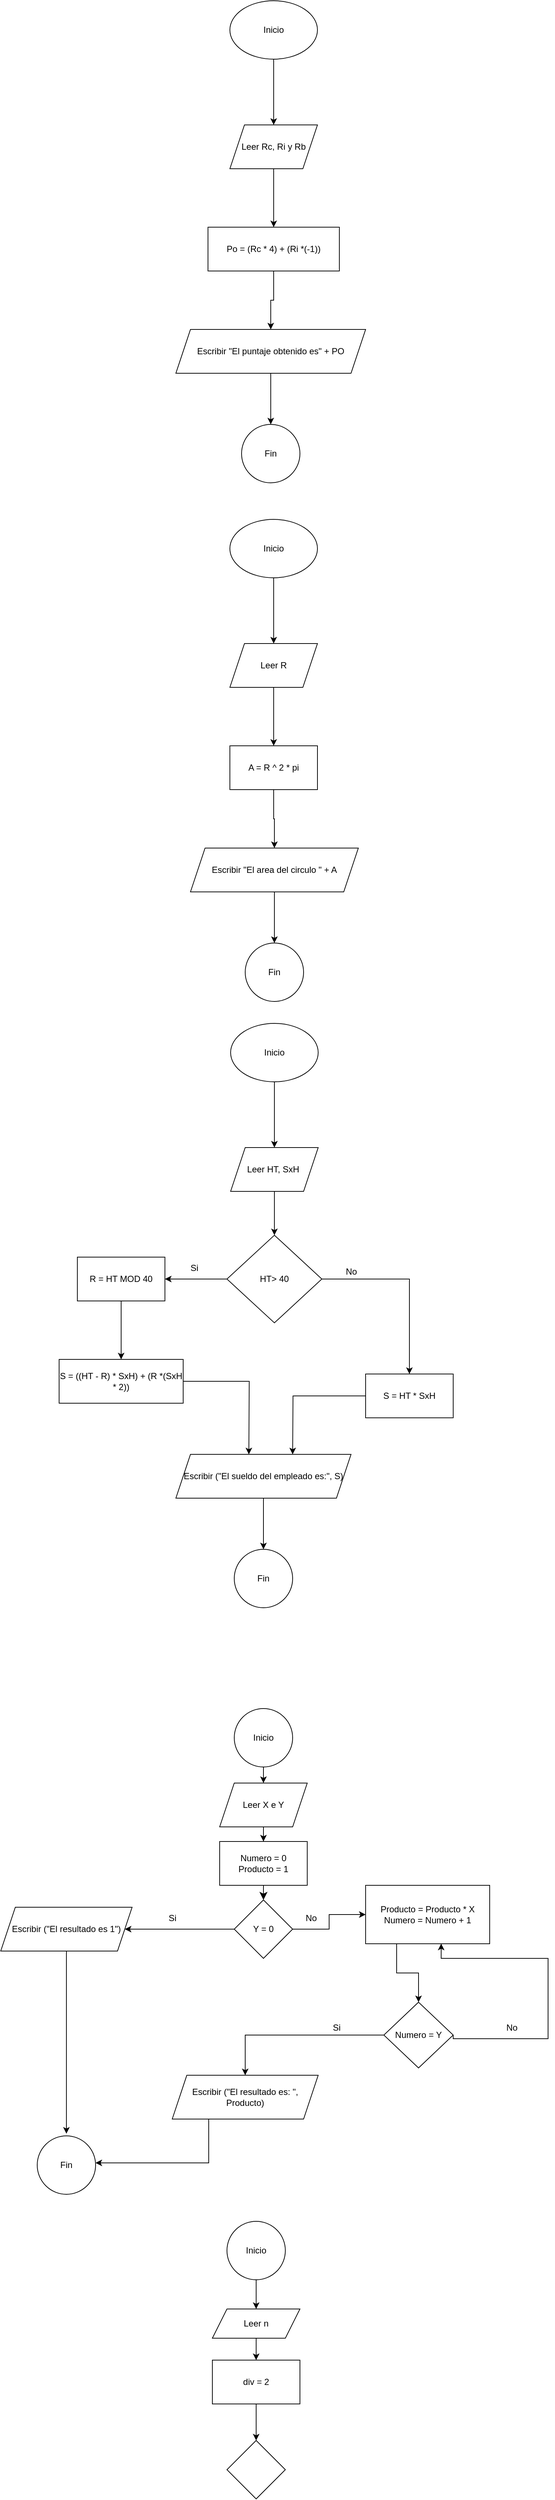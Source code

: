 <mxfile version="21.1.1" type="github">
  <diagram name="Página-1" id="syB9yQjXAcaPBo707fJ7">
    <mxGraphModel dx="1050" dy="541" grid="1" gridSize="10" guides="1" tooltips="1" connect="1" arrows="1" fold="1" page="1" pageScale="1" pageWidth="827" pageHeight="1169" math="0" shadow="0">
      <root>
        <mxCell id="0" />
        <mxCell id="1" parent="0" />
        <mxCell id="hR2g8QXn8CW2TvooFRMQ-3" value="" style="edgeStyle=orthogonalEdgeStyle;rounded=0;orthogonalLoop=1;jettySize=auto;html=1;" parent="1" source="hR2g8QXn8CW2TvooFRMQ-1" target="hR2g8QXn8CW2TvooFRMQ-2" edge="1">
          <mxGeometry relative="1" as="geometry" />
        </mxCell>
        <mxCell id="hR2g8QXn8CW2TvooFRMQ-1" value="Inicio" style="ellipse;whiteSpace=wrap;html=1;" parent="1" vertex="1">
          <mxGeometry x="354" width="120" height="80" as="geometry" />
        </mxCell>
        <mxCell id="hR2g8QXn8CW2TvooFRMQ-5" value="" style="edgeStyle=orthogonalEdgeStyle;rounded=0;orthogonalLoop=1;jettySize=auto;html=1;" parent="1" source="hR2g8QXn8CW2TvooFRMQ-2" edge="1">
          <mxGeometry relative="1" as="geometry">
            <mxPoint x="414" y="310" as="targetPoint" />
          </mxGeometry>
        </mxCell>
        <mxCell id="hR2g8QXn8CW2TvooFRMQ-2" value="Leer Rc, Ri y Rb" style="shape=parallelogram;perimeter=parallelogramPerimeter;whiteSpace=wrap;html=1;fixedSize=1;" parent="1" vertex="1">
          <mxGeometry x="354" y="170" width="120" height="60" as="geometry" />
        </mxCell>
        <mxCell id="hR2g8QXn8CW2TvooFRMQ-8" value="" style="edgeStyle=orthogonalEdgeStyle;rounded=0;orthogonalLoop=1;jettySize=auto;html=1;" parent="1" source="hR2g8QXn8CW2TvooFRMQ-6" target="hR2g8QXn8CW2TvooFRMQ-7" edge="1">
          <mxGeometry relative="1" as="geometry" />
        </mxCell>
        <mxCell id="hR2g8QXn8CW2TvooFRMQ-6" value="Po = (Rc * 4) + (Ri *(-1))" style="rounded=0;whiteSpace=wrap;html=1;" parent="1" vertex="1">
          <mxGeometry x="324" y="310" width="180" height="60" as="geometry" />
        </mxCell>
        <mxCell id="hR2g8QXn8CW2TvooFRMQ-10" value="" style="edgeStyle=orthogonalEdgeStyle;rounded=0;orthogonalLoop=1;jettySize=auto;html=1;" parent="1" source="hR2g8QXn8CW2TvooFRMQ-7" target="hR2g8QXn8CW2TvooFRMQ-9" edge="1">
          <mxGeometry relative="1" as="geometry" />
        </mxCell>
        <mxCell id="hR2g8QXn8CW2TvooFRMQ-7" value="Escribir &quot;El puntaje obtenido es&quot; + PO" style="shape=parallelogram;perimeter=parallelogramPerimeter;whiteSpace=wrap;html=1;fixedSize=1;rounded=0;" parent="1" vertex="1">
          <mxGeometry x="280" y="450" width="260" height="60" as="geometry" />
        </mxCell>
        <mxCell id="hR2g8QXn8CW2TvooFRMQ-9" value="Fin" style="ellipse;whiteSpace=wrap;html=1;rounded=0;" parent="1" vertex="1">
          <mxGeometry x="370" y="580" width="80" height="80" as="geometry" />
        </mxCell>
        <mxCell id="hR2g8QXn8CW2TvooFRMQ-13" value="" style="edgeStyle=orthogonalEdgeStyle;rounded=0;orthogonalLoop=1;jettySize=auto;html=1;" parent="1" source="hR2g8QXn8CW2TvooFRMQ-11" target="hR2g8QXn8CW2TvooFRMQ-12" edge="1">
          <mxGeometry relative="1" as="geometry" />
        </mxCell>
        <mxCell id="hR2g8QXn8CW2TvooFRMQ-11" value="Inicio" style="ellipse;whiteSpace=wrap;html=1;" parent="1" vertex="1">
          <mxGeometry x="354" y="710" width="120" height="80" as="geometry" />
        </mxCell>
        <mxCell id="hR2g8QXn8CW2TvooFRMQ-15" value="" style="edgeStyle=orthogonalEdgeStyle;rounded=0;orthogonalLoop=1;jettySize=auto;html=1;" parent="1" source="hR2g8QXn8CW2TvooFRMQ-12" target="hR2g8QXn8CW2TvooFRMQ-14" edge="1">
          <mxGeometry relative="1" as="geometry" />
        </mxCell>
        <mxCell id="hR2g8QXn8CW2TvooFRMQ-12" value="Leer R" style="shape=parallelogram;perimeter=parallelogramPerimeter;whiteSpace=wrap;html=1;fixedSize=1;" parent="1" vertex="1">
          <mxGeometry x="354" y="880" width="120" height="60" as="geometry" />
        </mxCell>
        <mxCell id="hR2g8QXn8CW2TvooFRMQ-17" value="" style="edgeStyle=orthogonalEdgeStyle;rounded=0;orthogonalLoop=1;jettySize=auto;html=1;" parent="1" source="hR2g8QXn8CW2TvooFRMQ-14" target="hR2g8QXn8CW2TvooFRMQ-16" edge="1">
          <mxGeometry relative="1" as="geometry" />
        </mxCell>
        <mxCell id="hR2g8QXn8CW2TvooFRMQ-14" value="A = R ^ 2 * pi" style="whiteSpace=wrap;html=1;" parent="1" vertex="1">
          <mxGeometry x="354" y="1020" width="120" height="60" as="geometry" />
        </mxCell>
        <mxCell id="hR2g8QXn8CW2TvooFRMQ-19" value="" style="edgeStyle=orthogonalEdgeStyle;rounded=0;orthogonalLoop=1;jettySize=auto;html=1;" parent="1" source="hR2g8QXn8CW2TvooFRMQ-16" target="hR2g8QXn8CW2TvooFRMQ-18" edge="1">
          <mxGeometry relative="1" as="geometry" />
        </mxCell>
        <mxCell id="hR2g8QXn8CW2TvooFRMQ-16" value="Escribir &quot;El area del circulo &quot; + A" style="shape=parallelogram;perimeter=parallelogramPerimeter;whiteSpace=wrap;html=1;fixedSize=1;" parent="1" vertex="1">
          <mxGeometry x="300" y="1160" width="230" height="60" as="geometry" />
        </mxCell>
        <mxCell id="hR2g8QXn8CW2TvooFRMQ-18" value="Fin" style="ellipse;whiteSpace=wrap;html=1;" parent="1" vertex="1">
          <mxGeometry x="375" y="1290" width="80" height="80" as="geometry" />
        </mxCell>
        <mxCell id="hR2g8QXn8CW2TvooFRMQ-23" value="" style="edgeStyle=orthogonalEdgeStyle;rounded=0;orthogonalLoop=1;jettySize=auto;html=1;" parent="1" source="hR2g8QXn8CW2TvooFRMQ-21" target="hR2g8QXn8CW2TvooFRMQ-22" edge="1">
          <mxGeometry relative="1" as="geometry" />
        </mxCell>
        <mxCell id="hR2g8QXn8CW2TvooFRMQ-21" value="Inicio" style="ellipse;whiteSpace=wrap;html=1;" parent="1" vertex="1">
          <mxGeometry x="355" y="1400" width="120" height="80" as="geometry" />
        </mxCell>
        <mxCell id="hR2g8QXn8CW2TvooFRMQ-25" value="" style="edgeStyle=orthogonalEdgeStyle;rounded=0;orthogonalLoop=1;jettySize=auto;html=1;" parent="1" source="hR2g8QXn8CW2TvooFRMQ-22" target="hR2g8QXn8CW2TvooFRMQ-24" edge="1">
          <mxGeometry relative="1" as="geometry" />
        </mxCell>
        <mxCell id="hR2g8QXn8CW2TvooFRMQ-22" value="Leer HT, SxH&amp;nbsp;" style="shape=parallelogram;perimeter=parallelogramPerimeter;whiteSpace=wrap;html=1;fixedSize=1;" parent="1" vertex="1">
          <mxGeometry x="355" y="1570" width="120" height="60" as="geometry" />
        </mxCell>
        <mxCell id="hR2g8QXn8CW2TvooFRMQ-27" value="" style="edgeStyle=orthogonalEdgeStyle;rounded=0;orthogonalLoop=1;jettySize=auto;html=1;" parent="1" source="hR2g8QXn8CW2TvooFRMQ-24" target="hR2g8QXn8CW2TvooFRMQ-26" edge="1">
          <mxGeometry relative="1" as="geometry" />
        </mxCell>
        <mxCell id="hR2g8QXn8CW2TvooFRMQ-30" value="" style="edgeStyle=orthogonalEdgeStyle;rounded=0;orthogonalLoop=1;jettySize=auto;html=1;" parent="1" source="hR2g8QXn8CW2TvooFRMQ-24" target="hR2g8QXn8CW2TvooFRMQ-29" edge="1">
          <mxGeometry relative="1" as="geometry" />
        </mxCell>
        <mxCell id="hR2g8QXn8CW2TvooFRMQ-24" value="HT&amp;gt; 40" style="rhombus;whiteSpace=wrap;html=1;" parent="1" vertex="1">
          <mxGeometry x="350" y="1690" width="130" height="120" as="geometry" />
        </mxCell>
        <mxCell id="hR2g8QXn8CW2TvooFRMQ-37" value="" style="edgeStyle=orthogonalEdgeStyle;rounded=0;orthogonalLoop=1;jettySize=auto;html=1;" parent="1" source="hR2g8QXn8CW2TvooFRMQ-26" edge="1">
          <mxGeometry relative="1" as="geometry">
            <mxPoint x="440" y="1990" as="targetPoint" />
          </mxGeometry>
        </mxCell>
        <mxCell id="hR2g8QXn8CW2TvooFRMQ-26" value="S = HT * SxH" style="whiteSpace=wrap;html=1;" parent="1" vertex="1">
          <mxGeometry x="540" y="1880" width="120" height="60" as="geometry" />
        </mxCell>
        <mxCell id="hR2g8QXn8CW2TvooFRMQ-28" value="Si" style="text;html=1;align=center;verticalAlign=middle;resizable=0;points=[];autosize=1;strokeColor=none;fillColor=none;" parent="1" vertex="1">
          <mxGeometry x="290" y="1720" width="30" height="30" as="geometry" />
        </mxCell>
        <mxCell id="hR2g8QXn8CW2TvooFRMQ-33" value="" style="edgeStyle=orthogonalEdgeStyle;rounded=0;orthogonalLoop=1;jettySize=auto;html=1;" parent="1" source="hR2g8QXn8CW2TvooFRMQ-29" target="hR2g8QXn8CW2TvooFRMQ-32" edge="1">
          <mxGeometry relative="1" as="geometry" />
        </mxCell>
        <mxCell id="hR2g8QXn8CW2TvooFRMQ-29" value="R = HT MOD 40" style="whiteSpace=wrap;html=1;" parent="1" vertex="1">
          <mxGeometry x="145" y="1720" width="120" height="60" as="geometry" />
        </mxCell>
        <mxCell id="hR2g8QXn8CW2TvooFRMQ-31" value="No" style="text;html=1;align=center;verticalAlign=middle;resizable=0;points=[];autosize=1;strokeColor=none;fillColor=none;" parent="1" vertex="1">
          <mxGeometry x="500" y="1725" width="40" height="30" as="geometry" />
        </mxCell>
        <mxCell id="hR2g8QXn8CW2TvooFRMQ-35" value="" style="edgeStyle=orthogonalEdgeStyle;rounded=0;orthogonalLoop=1;jettySize=auto;html=1;" parent="1" source="hR2g8QXn8CW2TvooFRMQ-32" edge="1">
          <mxGeometry relative="1" as="geometry">
            <mxPoint x="380" y="1990" as="targetPoint" />
          </mxGeometry>
        </mxCell>
        <mxCell id="hR2g8QXn8CW2TvooFRMQ-32" value="S = ((HT - R) * SxH) + (R *(SxH * 2))" style="whiteSpace=wrap;html=1;" parent="1" vertex="1">
          <mxGeometry x="120" y="1860" width="170" height="60" as="geometry" />
        </mxCell>
        <mxCell id="hR2g8QXn8CW2TvooFRMQ-40" value="" style="edgeStyle=orthogonalEdgeStyle;rounded=0;orthogonalLoop=1;jettySize=auto;html=1;" parent="1" source="hR2g8QXn8CW2TvooFRMQ-38" target="hR2g8QXn8CW2TvooFRMQ-39" edge="1">
          <mxGeometry relative="1" as="geometry" />
        </mxCell>
        <mxCell id="hR2g8QXn8CW2TvooFRMQ-38" value="Escribir (&quot;El sueldo del empleado es:&quot;, S)" style="shape=parallelogram;perimeter=parallelogramPerimeter;whiteSpace=wrap;html=1;fixedSize=1;" parent="1" vertex="1">
          <mxGeometry x="280" y="1990" width="240" height="60" as="geometry" />
        </mxCell>
        <mxCell id="hR2g8QXn8CW2TvooFRMQ-39" value="Fin" style="ellipse;whiteSpace=wrap;html=1;" parent="1" vertex="1">
          <mxGeometry x="360" y="2120" width="80" height="80" as="geometry" />
        </mxCell>
        <mxCell id="hR2g8QXn8CW2TvooFRMQ-43" value="" style="edgeStyle=orthogonalEdgeStyle;rounded=0;orthogonalLoop=1;jettySize=auto;html=1;" parent="1" source="hR2g8QXn8CW2TvooFRMQ-41" target="hR2g8QXn8CW2TvooFRMQ-42" edge="1">
          <mxGeometry relative="1" as="geometry" />
        </mxCell>
        <mxCell id="hR2g8QXn8CW2TvooFRMQ-41" value="Inicio" style="ellipse;whiteSpace=wrap;html=1;" parent="1" vertex="1">
          <mxGeometry x="360" y="2338" width="80" height="80" as="geometry" />
        </mxCell>
        <mxCell id="hR2g8QXn8CW2TvooFRMQ-45" value="" style="edgeStyle=orthogonalEdgeStyle;rounded=0;orthogonalLoop=1;jettySize=auto;html=1;entryX=0.5;entryY=0;entryDx=0;entryDy=0;" parent="1" source="hR2g8QXn8CW2TvooFRMQ-42" target="hR2g8QXn8CW2TvooFRMQ-54" edge="1">
          <mxGeometry relative="1" as="geometry">
            <mxPoint x="400" y="2480" as="targetPoint" />
          </mxGeometry>
        </mxCell>
        <mxCell id="hR2g8QXn8CW2TvooFRMQ-42" value="Leer X e Y" style="shape=parallelogram;perimeter=parallelogramPerimeter;whiteSpace=wrap;html=1;fixedSize=1;" parent="1" vertex="1">
          <mxGeometry x="340" y="2440" width="120" height="60" as="geometry" />
        </mxCell>
        <mxCell id="hR2g8QXn8CW2TvooFRMQ-48" value="" style="edgeStyle=orthogonalEdgeStyle;rounded=0;orthogonalLoop=1;jettySize=auto;html=1;" parent="1" source="hR2g8QXn8CW2TvooFRMQ-46" target="hR2g8QXn8CW2TvooFRMQ-47" edge="1">
          <mxGeometry relative="1" as="geometry" />
        </mxCell>
        <mxCell id="hR2g8QXn8CW2TvooFRMQ-51" value="" style="edgeStyle=orthogonalEdgeStyle;rounded=0;orthogonalLoop=1;jettySize=auto;html=1;entryX=0;entryY=0.5;entryDx=0;entryDy=0;" parent="1" source="hR2g8QXn8CW2TvooFRMQ-46" target="hR2g8QXn8CW2TvooFRMQ-53" edge="1">
          <mxGeometry relative="1" as="geometry">
            <mxPoint x="570" y="2530" as="targetPoint" />
          </mxGeometry>
        </mxCell>
        <mxCell id="hR2g8QXn8CW2TvooFRMQ-46" value="Y = 0" style="rhombus;whiteSpace=wrap;html=1;" parent="1" vertex="1">
          <mxGeometry x="360" y="2600" width="80" height="80" as="geometry" />
        </mxCell>
        <mxCell id="hR2g8QXn8CW2TvooFRMQ-62" style="edgeStyle=orthogonalEdgeStyle;rounded=0;orthogonalLoop=1;jettySize=auto;html=1;exitX=0.5;exitY=1;exitDx=0;exitDy=0;" parent="1" source="hR2g8QXn8CW2TvooFRMQ-47" edge="1">
          <mxGeometry relative="1" as="geometry">
            <mxPoint x="130" y="2920" as="targetPoint" />
            <Array as="points">
              <mxPoint x="130" y="2750" />
            </Array>
          </mxGeometry>
        </mxCell>
        <mxCell id="hR2g8QXn8CW2TvooFRMQ-47" value="Escribir (&quot;El resultado es 1&quot;)" style="shape=parallelogram;perimeter=parallelogramPerimeter;whiteSpace=wrap;html=1;fixedSize=1;" parent="1" vertex="1">
          <mxGeometry x="40" y="2610" width="180" height="60" as="geometry" />
        </mxCell>
        <mxCell id="hR2g8QXn8CW2TvooFRMQ-49" value="Si" style="text;html=1;align=center;verticalAlign=middle;resizable=0;points=[];autosize=1;strokeColor=none;fillColor=none;" parent="1" vertex="1">
          <mxGeometry x="260" y="2610" width="30" height="30" as="geometry" />
        </mxCell>
        <mxCell id="hR2g8QXn8CW2TvooFRMQ-52" value="No" style="text;html=1;align=center;verticalAlign=middle;resizable=0;points=[];autosize=1;strokeColor=none;fillColor=none;" parent="1" vertex="1">
          <mxGeometry x="445" y="2610" width="40" height="30" as="geometry" />
        </mxCell>
        <mxCell id="hR2g8QXn8CW2TvooFRMQ-69" style="edgeStyle=orthogonalEdgeStyle;rounded=0;orthogonalLoop=1;jettySize=auto;html=1;exitX=0.25;exitY=1;exitDx=0;exitDy=0;entryX=0.5;entryY=0;entryDx=0;entryDy=0;" parent="1" source="hR2g8QXn8CW2TvooFRMQ-53" target="hR2g8QXn8CW2TvooFRMQ-56" edge="1">
          <mxGeometry relative="1" as="geometry" />
        </mxCell>
        <mxCell id="hR2g8QXn8CW2TvooFRMQ-53" value="Producto = Producto * X&lt;br&gt;Numero = Numero + 1" style="rounded=0;whiteSpace=wrap;html=1;" parent="1" vertex="1">
          <mxGeometry x="540" y="2580" width="170" height="80" as="geometry" />
        </mxCell>
        <mxCell id="hR2g8QXn8CW2TvooFRMQ-54" value="Numero = 0&lt;br style=&quot;border-color: var(--border-color);&quot;&gt;Producto = 1" style="rounded=0;whiteSpace=wrap;html=1;" parent="1" vertex="1">
          <mxGeometry x="340" y="2520" width="120" height="60" as="geometry" />
        </mxCell>
        <mxCell id="hR2g8QXn8CW2TvooFRMQ-55" value="" style="edgeStyle=segmentEdgeStyle;endArrow=classic;html=1;curved=0;rounded=0;endSize=8;startSize=8;sourcePerimeterSpacing=0;targetPerimeterSpacing=0;entryX=0.5;entryY=0;entryDx=0;entryDy=0;" parent="1" target="hR2g8QXn8CW2TvooFRMQ-46" edge="1">
          <mxGeometry width="100" relative="1" as="geometry">
            <mxPoint x="400" y="2580" as="sourcePoint" />
            <mxPoint x="480" y="2580" as="targetPoint" />
            <Array as="points">
              <mxPoint x="400" y="2580" />
            </Array>
          </mxGeometry>
        </mxCell>
        <mxCell id="hR2g8QXn8CW2TvooFRMQ-59" style="edgeStyle=orthogonalEdgeStyle;rounded=0;orthogonalLoop=1;jettySize=auto;html=1;exitX=1;exitY=0.5;exitDx=0;exitDy=0;entryX=0.609;entryY=0.998;entryDx=0;entryDy=0;entryPerimeter=0;" parent="1" source="hR2g8QXn8CW2TvooFRMQ-56" target="hR2g8QXn8CW2TvooFRMQ-53" edge="1">
          <mxGeometry relative="1" as="geometry">
            <mxPoint x="800" y="2632" as="targetPoint" />
            <Array as="points">
              <mxPoint x="720" y="2790" />
              <mxPoint x="790" y="2790" />
              <mxPoint x="790" y="2680" />
              <mxPoint x="784" y="2680" />
            </Array>
          </mxGeometry>
        </mxCell>
        <mxCell id="hR2g8QXn8CW2TvooFRMQ-61" style="edgeStyle=orthogonalEdgeStyle;rounded=0;orthogonalLoop=1;jettySize=auto;html=1;exitX=0;exitY=0.5;exitDx=0;exitDy=0;" parent="1" source="hR2g8QXn8CW2TvooFRMQ-56" target="hR2g8QXn8CW2TvooFRMQ-63" edge="1">
          <mxGeometry relative="1" as="geometry">
            <mxPoint x="520" y="2770" as="targetPoint" />
          </mxGeometry>
        </mxCell>
        <mxCell id="hR2g8QXn8CW2TvooFRMQ-56" value="Numero = Y" style="rhombus;whiteSpace=wrap;html=1;rounded=0;" parent="1" vertex="1">
          <mxGeometry x="565" y="2740" width="95" height="90" as="geometry" />
        </mxCell>
        <mxCell id="hR2g8QXn8CW2TvooFRMQ-60" value="No" style="text;html=1;align=center;verticalAlign=middle;resizable=0;points=[];autosize=1;strokeColor=none;fillColor=none;" parent="1" vertex="1">
          <mxGeometry x="720" y="2760" width="40" height="30" as="geometry" />
        </mxCell>
        <mxCell id="hR2g8QXn8CW2TvooFRMQ-64" style="edgeStyle=orthogonalEdgeStyle;rounded=0;orthogonalLoop=1;jettySize=auto;html=1;exitX=0.25;exitY=1;exitDx=0;exitDy=0;" parent="1" source="hR2g8QXn8CW2TvooFRMQ-63" target="hR2g8QXn8CW2TvooFRMQ-65" edge="1">
          <mxGeometry relative="1" as="geometry">
            <mxPoint x="190" y="2770" as="targetPoint" />
            <mxPoint x="410" y="2910" as="sourcePoint" />
            <Array as="points">
              <mxPoint x="325" y="2960" />
            </Array>
          </mxGeometry>
        </mxCell>
        <mxCell id="hR2g8QXn8CW2TvooFRMQ-63" value="Escribir (&quot;El resultado es: &quot;, Producto)" style="shape=parallelogram;perimeter=parallelogramPerimeter;whiteSpace=wrap;html=1;fixedSize=1;" parent="1" vertex="1">
          <mxGeometry x="275" y="2840" width="200" height="60" as="geometry" />
        </mxCell>
        <mxCell id="hR2g8QXn8CW2TvooFRMQ-65" value="Fin" style="ellipse;whiteSpace=wrap;html=1;aspect=fixed;" parent="1" vertex="1">
          <mxGeometry x="90" y="2923" width="80" height="80" as="geometry" />
        </mxCell>
        <mxCell id="hR2g8QXn8CW2TvooFRMQ-66" value="Si" style="text;html=1;align=center;verticalAlign=middle;resizable=0;points=[];autosize=1;strokeColor=none;fillColor=none;" parent="1" vertex="1">
          <mxGeometry x="485" y="2760" width="30" height="30" as="geometry" />
        </mxCell>
        <mxCell id="hR2g8QXn8CW2TvooFRMQ-72" value="" style="edgeStyle=orthogonalEdgeStyle;rounded=0;orthogonalLoop=1;jettySize=auto;html=1;" parent="1" source="hR2g8QXn8CW2TvooFRMQ-70" target="hR2g8QXn8CW2TvooFRMQ-71" edge="1">
          <mxGeometry relative="1" as="geometry" />
        </mxCell>
        <mxCell id="hR2g8QXn8CW2TvooFRMQ-70" value="Inicio" style="ellipse;whiteSpace=wrap;html=1;" parent="1" vertex="1">
          <mxGeometry x="350" y="3040" width="80" height="80" as="geometry" />
        </mxCell>
        <mxCell id="hR2g8QXn8CW2TvooFRMQ-74" value="" style="edgeStyle=orthogonalEdgeStyle;rounded=0;orthogonalLoop=1;jettySize=auto;html=1;" parent="1" source="hR2g8QXn8CW2TvooFRMQ-71" target="hR2g8QXn8CW2TvooFRMQ-73" edge="1">
          <mxGeometry relative="1" as="geometry" />
        </mxCell>
        <mxCell id="hR2g8QXn8CW2TvooFRMQ-71" value="Leer n" style="shape=parallelogram;perimeter=parallelogramPerimeter;whiteSpace=wrap;html=1;fixedSize=1;" parent="1" vertex="1">
          <mxGeometry x="330" y="3160" width="120" height="40" as="geometry" />
        </mxCell>
        <mxCell id="hR2g8QXn8CW2TvooFRMQ-76" value="" style="edgeStyle=orthogonalEdgeStyle;rounded=0;orthogonalLoop=1;jettySize=auto;html=1;" parent="1" source="hR2g8QXn8CW2TvooFRMQ-73" target="hR2g8QXn8CW2TvooFRMQ-75" edge="1">
          <mxGeometry relative="1" as="geometry" />
        </mxCell>
        <mxCell id="hR2g8QXn8CW2TvooFRMQ-73" value="div = 2" style="whiteSpace=wrap;html=1;" parent="1" vertex="1">
          <mxGeometry x="330" y="3230" width="120" height="60" as="geometry" />
        </mxCell>
        <mxCell id="hR2g8QXn8CW2TvooFRMQ-75" value="" style="rhombus;whiteSpace=wrap;html=1;" parent="1" vertex="1">
          <mxGeometry x="350" y="3340" width="80" height="80" as="geometry" />
        </mxCell>
      </root>
    </mxGraphModel>
  </diagram>
</mxfile>
